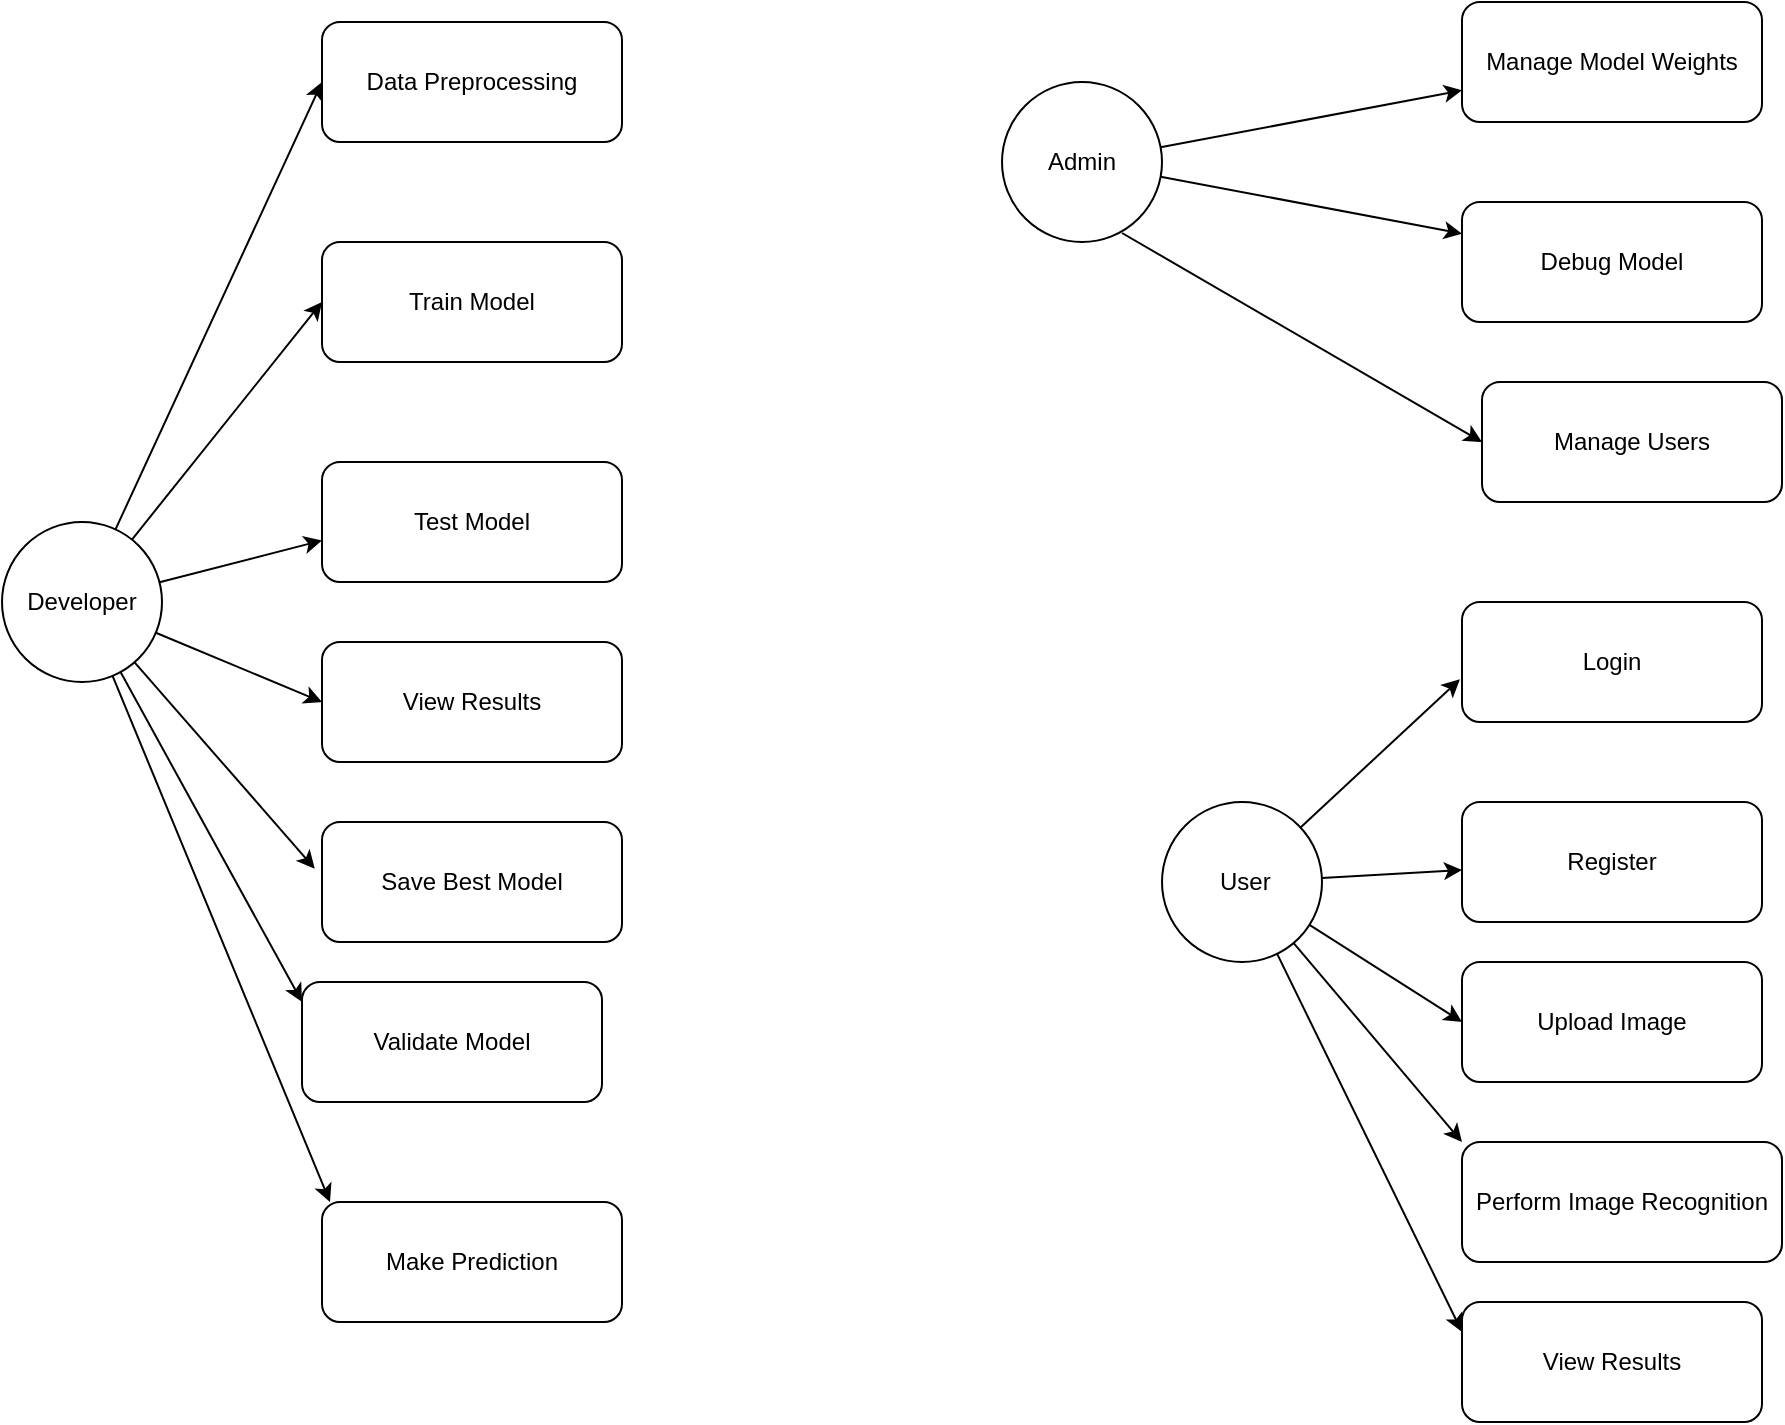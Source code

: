 <mxfile version="24.8.9">
  <diagram name="Use Case Diagram" id="x7Q1yx3jxiJvKHd3VHQ3">
    <mxGraphModel dx="1221" dy="1894" grid="1" gridSize="10" guides="1" tooltips="1" connect="1" arrows="1" fold="1" page="1" pageScale="1" pageWidth="827" pageHeight="1169" math="0" shadow="0">
      <root>
        <mxCell id="0" />
        <mxCell id="1" parent="0" />
        <mxCell id="YHg5LCT2Mw8mGLbqKmSL-75" value="Developer" style="ellipse;whiteSpace=wrap;html=1;aspect=fixed;" vertex="1" parent="1">
          <mxGeometry x="50" y="200" width="80" height="80" as="geometry" />
        </mxCell>
        <mxCell id="YHg5LCT2Mw8mGLbqKmSL-76" value="Admin" style="ellipse;whiteSpace=wrap;html=1;aspect=fixed;" vertex="1" parent="1">
          <mxGeometry x="550" y="-20" width="80" height="80" as="geometry" />
        </mxCell>
        <mxCell id="YHg5LCT2Mw8mGLbqKmSL-77" value="Data Preprocessing" style="rounded=1;whiteSpace=wrap;html=1;" vertex="1" parent="1">
          <mxGeometry x="210" y="-50" width="150" height="60" as="geometry" />
        </mxCell>
        <mxCell id="YHg5LCT2Mw8mGLbqKmSL-78" value="Train Model" style="rounded=1;whiteSpace=wrap;html=1;" vertex="1" parent="1">
          <mxGeometry x="210" y="60" width="150" height="60" as="geometry" />
        </mxCell>
        <mxCell id="YHg5LCT2Mw8mGLbqKmSL-80" value="Save Best Model" style="rounded=1;whiteSpace=wrap;html=1;" vertex="1" parent="1">
          <mxGeometry x="210" y="350" width="150" height="60" as="geometry" />
        </mxCell>
        <mxCell id="YHg5LCT2Mw8mGLbqKmSL-81" value="Test Model" style="rounded=1;whiteSpace=wrap;html=1;" vertex="1" parent="1">
          <mxGeometry x="210" y="170" width="150" height="60" as="geometry" />
        </mxCell>
        <mxCell id="YHg5LCT2Mw8mGLbqKmSL-82" value="Make Prediction" style="rounded=1;whiteSpace=wrap;html=1;" vertex="1" parent="1">
          <mxGeometry x="210" y="540" width="150" height="60" as="geometry" />
        </mxCell>
        <mxCell id="YHg5LCT2Mw8mGLbqKmSL-83" value="View Results" style="rounded=1;whiteSpace=wrap;html=1;" vertex="1" parent="1">
          <mxGeometry x="210" y="260" width="150" height="60" as="geometry" />
        </mxCell>
        <mxCell id="YHg5LCT2Mw8mGLbqKmSL-84" value="Manage Model Weights" style="rounded=1;whiteSpace=wrap;html=1;" vertex="1" parent="1">
          <mxGeometry x="780" y="-60" width="150" height="60" as="geometry" />
        </mxCell>
        <mxCell id="YHg5LCT2Mw8mGLbqKmSL-85" value="Debug Model" style="rounded=1;whiteSpace=wrap;html=1;" vertex="1" parent="1">
          <mxGeometry x="780" y="40" width="150" height="60" as="geometry" />
        </mxCell>
        <mxCell id="YHg5LCT2Mw8mGLbqKmSL-86" style="entryX=0;entryY=0.5;entryDx=0;entryDy=0;" edge="1" parent="1" source="YHg5LCT2Mw8mGLbqKmSL-75" target="YHg5LCT2Mw8mGLbqKmSL-77">
          <mxGeometry relative="1" as="geometry" />
        </mxCell>
        <mxCell id="YHg5LCT2Mw8mGLbqKmSL-87" style="entryX=0;entryY=0.5;entryDx=0;entryDy=0;" edge="1" parent="1" source="YHg5LCT2Mw8mGLbqKmSL-75" target="YHg5LCT2Mw8mGLbqKmSL-78">
          <mxGeometry relative="1" as="geometry" />
        </mxCell>
        <mxCell id="YHg5LCT2Mw8mGLbqKmSL-88" edge="1" parent="1" source="YHg5LCT2Mw8mGLbqKmSL-75">
          <mxGeometry relative="1" as="geometry">
            <mxPoint x="210" y="209.231" as="targetPoint" />
          </mxGeometry>
        </mxCell>
        <mxCell id="YHg5LCT2Mw8mGLbqKmSL-89" style="entryX=-0.024;entryY=0.389;entryDx=0;entryDy=0;entryPerimeter=0;" edge="1" parent="1" source="YHg5LCT2Mw8mGLbqKmSL-75" target="YHg5LCT2Mw8mGLbqKmSL-80">
          <mxGeometry relative="1" as="geometry" />
        </mxCell>
        <mxCell id="YHg5LCT2Mw8mGLbqKmSL-90" style="" edge="1" parent="1" source="YHg5LCT2Mw8mGLbqKmSL-75">
          <mxGeometry relative="1" as="geometry">
            <mxPoint x="200" y="440" as="targetPoint" />
          </mxGeometry>
        </mxCell>
        <mxCell id="YHg5LCT2Mw8mGLbqKmSL-91" style="" edge="1" parent="1" source="YHg5LCT2Mw8mGLbqKmSL-75">
          <mxGeometry relative="1" as="geometry">
            <mxPoint x="214" y="540" as="targetPoint" />
          </mxGeometry>
        </mxCell>
        <mxCell id="YHg5LCT2Mw8mGLbqKmSL-92" style="entryX=0;entryY=0.5;entryDx=0;entryDy=0;" edge="1" parent="1" source="YHg5LCT2Mw8mGLbqKmSL-75" target="YHg5LCT2Mw8mGLbqKmSL-83">
          <mxGeometry relative="1" as="geometry">
            <mxPoint x="200" y="360" as="targetPoint" />
          </mxGeometry>
        </mxCell>
        <mxCell id="YHg5LCT2Mw8mGLbqKmSL-93" edge="1" parent="1" source="YHg5LCT2Mw8mGLbqKmSL-76" target="YHg5LCT2Mw8mGLbqKmSL-84">
          <mxGeometry relative="1" as="geometry" />
        </mxCell>
        <mxCell id="YHg5LCT2Mw8mGLbqKmSL-94" edge="1" parent="1" source="YHg5LCT2Mw8mGLbqKmSL-76" target="YHg5LCT2Mw8mGLbqKmSL-85">
          <mxGeometry relative="1" as="geometry" />
        </mxCell>
        <mxCell id="YHg5LCT2Mw8mGLbqKmSL-96" value="&amp;nbsp;User" style="ellipse;whiteSpace=wrap;html=1;aspect=fixed;" vertex="1" parent="1">
          <mxGeometry x="630" y="340" width="80" height="80" as="geometry" />
        </mxCell>
        <mxCell id="YHg5LCT2Mw8mGLbqKmSL-98" value="Login" style="rounded=1;whiteSpace=wrap;html=1;" vertex="1" parent="1">
          <mxGeometry x="780" y="240" width="150" height="60" as="geometry" />
        </mxCell>
        <mxCell id="YHg5LCT2Mw8mGLbqKmSL-99" value="Register" style="rounded=1;whiteSpace=wrap;html=1;" vertex="1" parent="1">
          <mxGeometry x="780" y="340" width="150" height="60" as="geometry" />
        </mxCell>
        <mxCell id="YHg5LCT2Mw8mGLbqKmSL-100" value="Upload Image" style="rounded=1;whiteSpace=wrap;html=1;" vertex="1" parent="1">
          <mxGeometry x="780" y="420" width="150" height="60" as="geometry" />
        </mxCell>
        <mxCell id="YHg5LCT2Mw8mGLbqKmSL-101" value="Perform Image Recognition" style="rounded=1;whiteSpace=wrap;html=1;" vertex="1" parent="1">
          <mxGeometry x="780" y="510" width="160" height="60" as="geometry" />
        </mxCell>
        <mxCell id="YHg5LCT2Mw8mGLbqKmSL-102" value="View Results" style="rounded=1;whiteSpace=wrap;html=1;" vertex="1" parent="1">
          <mxGeometry x="780" y="590" width="150" height="60" as="geometry" />
        </mxCell>
        <mxCell id="YHg5LCT2Mw8mGLbqKmSL-106" style="entryX=-0.007;entryY=0.644;entryDx=0;entryDy=0;entryPerimeter=0;" edge="1" parent="1" source="YHg5LCT2Mw8mGLbqKmSL-96" target="YHg5LCT2Mw8mGLbqKmSL-98">
          <mxGeometry relative="1" as="geometry" />
        </mxCell>
        <mxCell id="YHg5LCT2Mw8mGLbqKmSL-107" edge="1" parent="1" source="YHg5LCT2Mw8mGLbqKmSL-96" target="YHg5LCT2Mw8mGLbqKmSL-99">
          <mxGeometry relative="1" as="geometry" />
        </mxCell>
        <mxCell id="YHg5LCT2Mw8mGLbqKmSL-108" style="entryX=0;entryY=0.5;entryDx=0;entryDy=0;" edge="1" parent="1" source="YHg5LCT2Mw8mGLbqKmSL-96" target="YHg5LCT2Mw8mGLbqKmSL-100">
          <mxGeometry relative="1" as="geometry" />
        </mxCell>
        <mxCell id="YHg5LCT2Mw8mGLbqKmSL-109" style="entryX=0;entryY=0;entryDx=0;entryDy=0;" edge="1" parent="1" source="YHg5LCT2Mw8mGLbqKmSL-96" target="YHg5LCT2Mw8mGLbqKmSL-101">
          <mxGeometry relative="1" as="geometry" />
        </mxCell>
        <mxCell id="YHg5LCT2Mw8mGLbqKmSL-110" style="entryX=0;entryY=0.25;entryDx=0;entryDy=0;" edge="1" parent="1" source="YHg5LCT2Mw8mGLbqKmSL-96" target="YHg5LCT2Mw8mGLbqKmSL-102">
          <mxGeometry relative="1" as="geometry" />
        </mxCell>
        <mxCell id="YHg5LCT2Mw8mGLbqKmSL-114" value="Manage Users" style="rounded=1;whiteSpace=wrap;html=1;" vertex="1" parent="1">
          <mxGeometry x="790" y="130" width="150" height="60" as="geometry" />
        </mxCell>
        <mxCell id="YHg5LCT2Mw8mGLbqKmSL-116" style="entryX=0;entryY=0.5;entryDx=0;entryDy=0;" edge="1" parent="1" target="YHg5LCT2Mw8mGLbqKmSL-114">
          <mxGeometry relative="1" as="geometry">
            <mxPoint x="610" y="55.5" as="sourcePoint" />
            <mxPoint x="761" y="84.5" as="targetPoint" />
          </mxGeometry>
        </mxCell>
        <mxCell id="YHg5LCT2Mw8mGLbqKmSL-117" value="Validate Model" style="rounded=1;whiteSpace=wrap;html=1;" vertex="1" parent="1">
          <mxGeometry x="200" y="430" width="150" height="60" as="geometry" />
        </mxCell>
      </root>
    </mxGraphModel>
  </diagram>
</mxfile>
